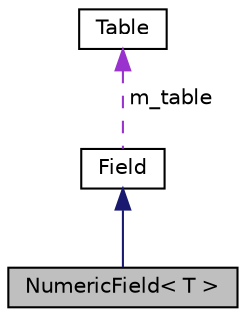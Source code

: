 digraph "NumericField&lt; T &gt;"
{
  edge [fontname="Helvetica",fontsize="10",labelfontname="Helvetica",labelfontsize="10"];
  node [fontname="Helvetica",fontsize="10",shape=record];
  Node1 [label="NumericField\< T \>",height=0.2,width=0.4,color="black", fillcolor="grey75", style="filled", fontcolor="black"];
  Node2 -> Node1 [dir="back",color="midnightblue",fontsize="10",style="solid"];
  Node2 [label="Field",height=0.2,width=0.4,color="black", fillcolor="white", style="filled",URL="$classField.html"];
  Node3 -> Node2 [dir="back",color="darkorchid3",fontsize="10",style="dashed",label=" m_table" ];
  Node3 [label="Table",height=0.2,width=0.4,color="black", fillcolor="white", style="filled",URL="$classTable.html"];
}
